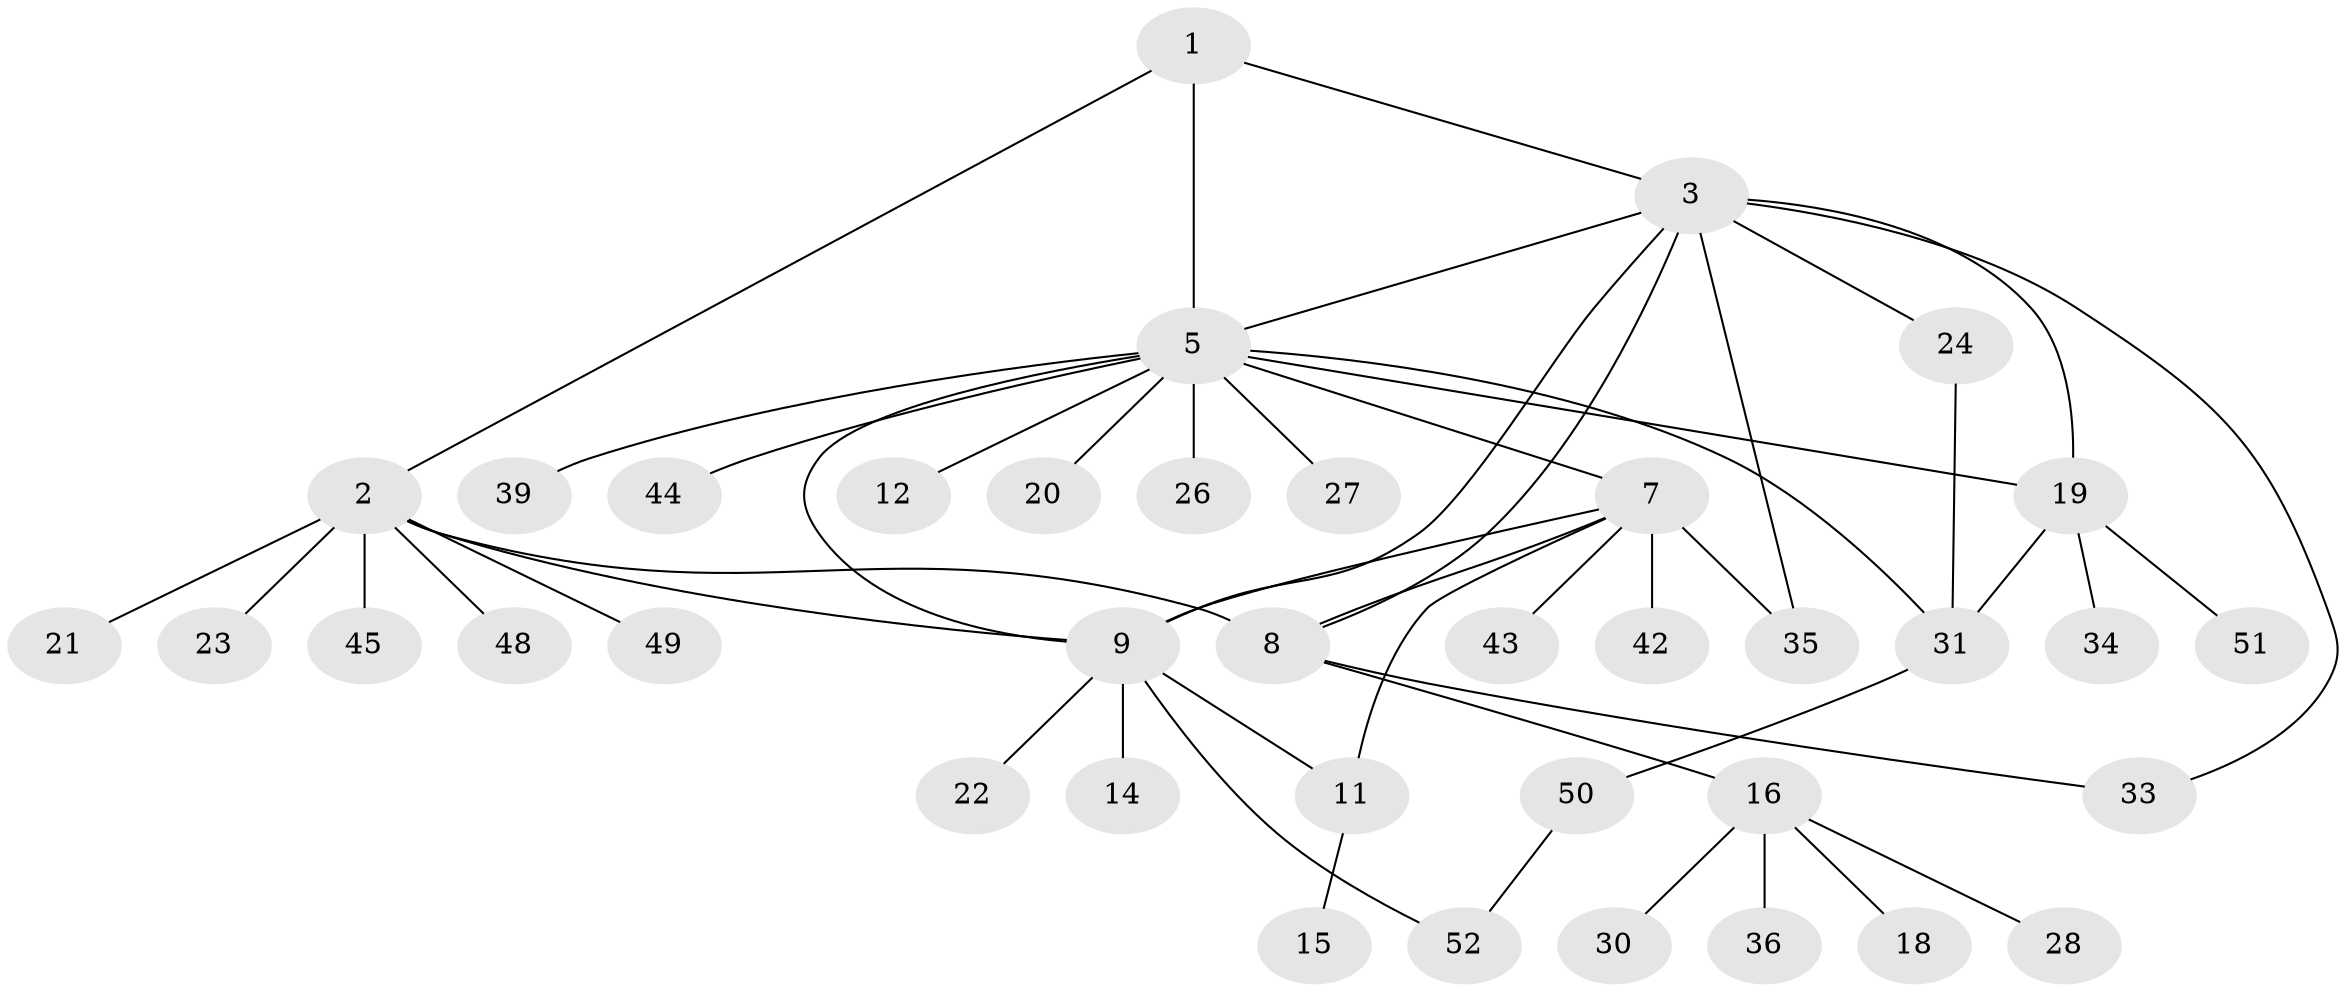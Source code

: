 // Generated by graph-tools (version 1.1) at 2025/24/03/03/25 07:24:17]
// undirected, 38 vertices, 50 edges
graph export_dot {
graph [start="1"]
  node [color=gray90,style=filled];
  1 [super="+13"];
  2 [super="+17"];
  3 [super="+4"];
  5 [super="+6"];
  7 [super="+47"];
  8 [super="+38"];
  9 [super="+10"];
  11 [super="+40"];
  12;
  14;
  15;
  16 [super="+25"];
  18;
  19 [super="+32"];
  20 [super="+29"];
  21;
  22;
  23;
  24;
  26 [super="+46"];
  27;
  28;
  30;
  31 [super="+37"];
  33 [super="+41"];
  34;
  35;
  36;
  39;
  42;
  43;
  44;
  45;
  48;
  49;
  50;
  51;
  52;
  1 -- 2;
  1 -- 3;
  1 -- 5;
  2 -- 8;
  2 -- 9;
  2 -- 45;
  2 -- 48;
  2 -- 49;
  2 -- 21;
  2 -- 23;
  3 -- 8;
  3 -- 9;
  3 -- 19;
  3 -- 24;
  3 -- 33;
  3 -- 35;
  3 -- 5;
  5 -- 7;
  5 -- 9;
  5 -- 12;
  5 -- 26;
  5 -- 27;
  5 -- 31;
  5 -- 19;
  5 -- 20;
  5 -- 39;
  5 -- 44;
  7 -- 8;
  7 -- 9;
  7 -- 35;
  7 -- 42;
  7 -- 43;
  7 -- 11;
  8 -- 16;
  8 -- 33;
  9 -- 11;
  9 -- 52;
  9 -- 14;
  9 -- 22;
  11 -- 15;
  16 -- 18;
  16 -- 30;
  16 -- 36;
  16 -- 28;
  19 -- 34;
  19 -- 51;
  19 -- 31;
  24 -- 31;
  31 -- 50;
  50 -- 52;
}
